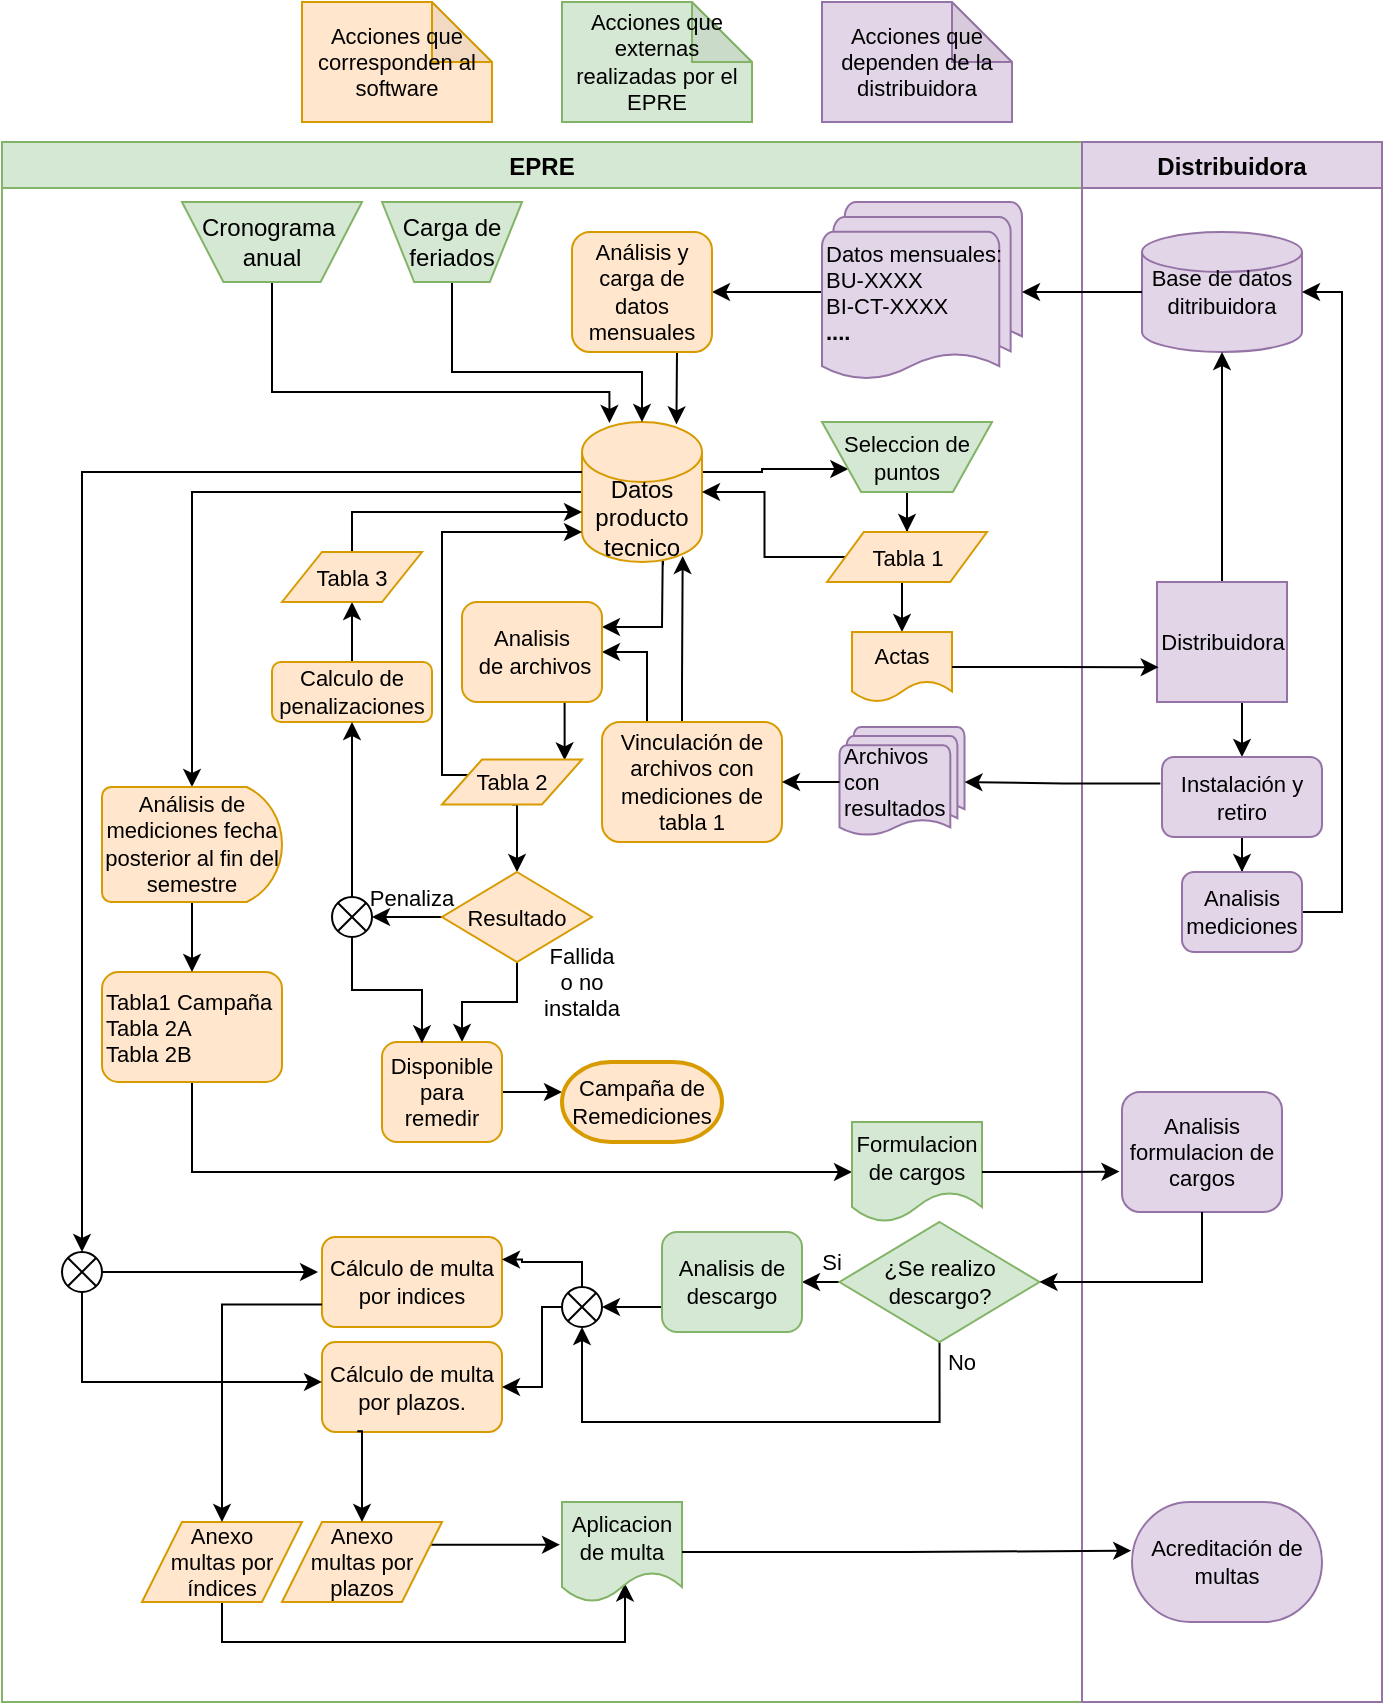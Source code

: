 <mxfile version="21.3.2" type="github">
  <diagram name="Page-1" id="c7488fd3-1785-93aa-aadb-54a6760d102a">
    <mxGraphModel dx="662" dy="1017" grid="1" gridSize="10" guides="1" tooltips="1" connect="1" arrows="1" fold="1" page="0" pageScale="1" pageWidth="1100" pageHeight="850" background="none" math="0" shadow="0">
      <root>
        <mxCell id="0" />
        <mxCell id="1" parent="0" />
        <mxCell id="L2EXArRi7UZKkC1PAatN-1" value="EPRE" style="swimlane;fillColor=#d5e8d4;strokeColor=#82b366;align=center;" parent="1" vertex="1">
          <mxGeometry x="140" y="-80" width="540" height="780" as="geometry" />
        </mxCell>
        <mxCell id="L2EXArRi7UZKkC1PAatN-21" style="edgeStyle=orthogonalEdgeStyle;rounded=0;orthogonalLoop=1;jettySize=auto;html=1;exitX=1;exitY=0;exitDx=0;exitDy=25;exitPerimeter=0;entryX=0;entryY=0.75;entryDx=0;entryDy=0;fontSize=11;" parent="L2EXArRi7UZKkC1PAatN-1" source="L2EXArRi7UZKkC1PAatN-3" target="L2EXArRi7UZKkC1PAatN-18" edge="1">
          <mxGeometry relative="1" as="geometry" />
        </mxCell>
        <mxCell id="L2EXArRi7UZKkC1PAatN-57" style="edgeStyle=orthogonalEdgeStyle;rounded=0;orthogonalLoop=1;jettySize=auto;html=1;exitX=0.675;exitY=1.024;exitDx=0;exitDy=0;exitPerimeter=0;entryX=1;entryY=0.25;entryDx=0;entryDy=0;fontSize=11;" parent="L2EXArRi7UZKkC1PAatN-1" source="L2EXArRi7UZKkC1PAatN-3" target="L2EXArRi7UZKkC1PAatN-42" edge="1">
          <mxGeometry relative="1" as="geometry">
            <Array as="points">
              <mxPoint x="331" y="195" />
              <mxPoint x="330" y="243" />
            </Array>
          </mxGeometry>
        </mxCell>
        <mxCell id="L2EXArRi7UZKkC1PAatN-79" style="edgeStyle=orthogonalEdgeStyle;rounded=0;orthogonalLoop=1;jettySize=auto;html=1;exitX=0;exitY=0.5;exitDx=0;exitDy=0;exitPerimeter=0;entryX=0.5;entryY=0;entryDx=0;entryDy=0;entryPerimeter=0;fontSize=11;" parent="L2EXArRi7UZKkC1PAatN-1" source="L2EXArRi7UZKkC1PAatN-3" target="L2EXArRi7UZKkC1PAatN-78" edge="1">
          <mxGeometry relative="1" as="geometry" />
        </mxCell>
        <mxCell id="L2EXArRi7UZKkC1PAatN-3" value="Datos producto tecnico" style="shape=cylinder3;whiteSpace=wrap;html=1;boundedLbl=1;backgroundOutline=1;size=15;fillColor=#ffe6cc;strokeColor=#d79b00;" parent="L2EXArRi7UZKkC1PAatN-1" vertex="1">
          <mxGeometry x="290" y="140" width="60" height="70" as="geometry" />
        </mxCell>
        <mxCell id="L2EXArRi7UZKkC1PAatN-17" style="edgeStyle=orthogonalEdgeStyle;rounded=0;orthogonalLoop=1;jettySize=auto;html=1;exitX=0.5;exitY=1;exitDx=0;exitDy=0;entryX=0.229;entryY=0.007;entryDx=0;entryDy=0;entryPerimeter=0;fontSize=11;" parent="L2EXArRi7UZKkC1PAatN-1" source="L2EXArRi7UZKkC1PAatN-5" target="L2EXArRi7UZKkC1PAatN-3" edge="1">
          <mxGeometry relative="1" as="geometry">
            <Array as="points">
              <mxPoint x="135" y="125" />
              <mxPoint x="304" y="125" />
            </Array>
          </mxGeometry>
        </mxCell>
        <mxCell id="L2EXArRi7UZKkC1PAatN-5" value="Cronograma&amp;nbsp;&lt;br&gt;anual" style="verticalLabelPosition=middle;verticalAlign=middle;html=1;shape=trapezoid;perimeter=trapezoidPerimeter;whiteSpace=wrap;size=0.23;arcSize=10;flipV=1;labelPosition=center;align=center;fillColor=#d5e8d4;strokeColor=#82b366;" parent="L2EXArRi7UZKkC1PAatN-1" vertex="1">
          <mxGeometry x="90" y="30" width="90" height="40" as="geometry" />
        </mxCell>
        <mxCell id="L2EXArRi7UZKkC1PAatN-15" style="edgeStyle=orthogonalEdgeStyle;rounded=0;orthogonalLoop=1;jettySize=auto;html=1;exitX=0.5;exitY=1;exitDx=0;exitDy=0;entryX=0.5;entryY=0;entryDx=0;entryDy=0;entryPerimeter=0;fontSize=11;" parent="L2EXArRi7UZKkC1PAatN-1" source="L2EXArRi7UZKkC1PAatN-6" target="L2EXArRi7UZKkC1PAatN-3" edge="1">
          <mxGeometry relative="1" as="geometry">
            <Array as="points">
              <mxPoint x="225" y="115" />
              <mxPoint x="320" y="115" />
            </Array>
          </mxGeometry>
        </mxCell>
        <mxCell id="L2EXArRi7UZKkC1PAatN-6" value="Carga de feriados" style="verticalLabelPosition=middle;verticalAlign=middle;html=1;shape=trapezoid;perimeter=trapezoidPerimeter;whiteSpace=wrap;size=0.23;arcSize=10;flipV=1;labelPosition=center;align=center;fillColor=#d5e8d4;strokeColor=#82b366;" parent="L2EXArRi7UZKkC1PAatN-1" vertex="1">
          <mxGeometry x="190" y="30" width="70" height="40" as="geometry" />
        </mxCell>
        <mxCell id="L2EXArRi7UZKkC1PAatN-13" style="edgeStyle=orthogonalEdgeStyle;rounded=0;orthogonalLoop=1;jettySize=auto;html=1;exitX=0;exitY=0.5;exitDx=0;exitDy=0;exitPerimeter=0;fontSize=11;" parent="L2EXArRi7UZKkC1PAatN-1" source="L2EXArRi7UZKkC1PAatN-11" target="L2EXArRi7UZKkC1PAatN-12" edge="1">
          <mxGeometry relative="1" as="geometry" />
        </mxCell>
        <mxCell id="L2EXArRi7UZKkC1PAatN-11" value="&lt;div style=&quot;font-size: 12px;&quot;&gt;&lt;span style=&quot;font-size: 11px; background-color: initial;&quot;&gt;Datos mensuales:&lt;/span&gt;&lt;/div&gt;&lt;font style=&quot;&quot;&gt;&lt;div&gt;&lt;span style=&quot;background-color: initial;&quot;&gt;BU-XXXX&lt;/span&gt;&lt;/div&gt;&lt;div&gt;&lt;span style=&quot;background-color: initial;&quot;&gt;BI-CT-XXXX&lt;/span&gt;&lt;/div&gt;&lt;div&gt;&lt;span style=&quot;background-color: initial;&quot;&gt;&lt;b&gt;....&lt;/b&gt;&lt;/span&gt;&lt;/div&gt;&lt;/font&gt;" style="strokeWidth=1;html=1;shape=mxgraph.flowchart.multi-document;whiteSpace=wrap;fontSize=11;align=left;fillColor=#e1d5e7;strokeColor=#9673a6;" parent="L2EXArRi7UZKkC1PAatN-1" vertex="1">
          <mxGeometry x="410" y="30" width="100" height="90" as="geometry" />
        </mxCell>
        <mxCell id="L2EXArRi7UZKkC1PAatN-14" style="edgeStyle=orthogonalEdgeStyle;rounded=0;orthogonalLoop=1;jettySize=auto;html=1;fontSize=11;exitX=0.75;exitY=1;exitDx=0;exitDy=0;entryX=0.787;entryY=0.017;entryDx=0;entryDy=0;entryPerimeter=0;" parent="L2EXArRi7UZKkC1PAatN-1" source="L2EXArRi7UZKkC1PAatN-12" target="L2EXArRi7UZKkC1PAatN-3" edge="1">
          <mxGeometry relative="1" as="geometry" />
        </mxCell>
        <mxCell id="L2EXArRi7UZKkC1PAatN-12" value="Análisis y carga de datos mensuales" style="rounded=1;whiteSpace=wrap;html=1;fontSize=11;fillColor=#ffe6cc;strokeColor=#d79b00;" parent="L2EXArRi7UZKkC1PAatN-1" vertex="1">
          <mxGeometry x="285" y="45" width="70" height="60" as="geometry" />
        </mxCell>
        <mxCell id="L2EXArRi7UZKkC1PAatN-24" style="edgeStyle=orthogonalEdgeStyle;rounded=0;orthogonalLoop=1;jettySize=auto;html=1;exitX=0.5;exitY=1;exitDx=0;exitDy=0;fontSize=11;" parent="L2EXArRi7UZKkC1PAatN-1" source="L2EXArRi7UZKkC1PAatN-18" target="L2EXArRi7UZKkC1PAatN-23" edge="1">
          <mxGeometry relative="1" as="geometry" />
        </mxCell>
        <mxCell id="L2EXArRi7UZKkC1PAatN-18" value="Seleccion de puntos" style="verticalLabelPosition=middle;verticalAlign=middle;html=1;shape=trapezoid;perimeter=trapezoidPerimeter;whiteSpace=wrap;size=0.23;arcSize=10;flipV=1;labelPosition=center;align=center;fontSize=11;fillColor=#d5e8d4;strokeColor=#82b366;" parent="L2EXArRi7UZKkC1PAatN-1" vertex="1">
          <mxGeometry x="410" y="140" width="85" height="35" as="geometry" />
        </mxCell>
        <mxCell id="L2EXArRi7UZKkC1PAatN-25" style="edgeStyle=orthogonalEdgeStyle;rounded=0;orthogonalLoop=1;jettySize=auto;html=1;exitX=0;exitY=0.5;exitDx=0;exitDy=0;entryX=1;entryY=0.5;entryDx=0;entryDy=0;entryPerimeter=0;fontSize=11;" parent="L2EXArRi7UZKkC1PAatN-1" source="L2EXArRi7UZKkC1PAatN-23" target="L2EXArRi7UZKkC1PAatN-3" edge="1">
          <mxGeometry relative="1" as="geometry" />
        </mxCell>
        <mxCell id="L2EXArRi7UZKkC1PAatN-30" style="edgeStyle=orthogonalEdgeStyle;rounded=0;orthogonalLoop=1;jettySize=auto;html=1;exitX=0.5;exitY=1;exitDx=0;exitDy=0;entryX=0.5;entryY=0;entryDx=0;entryDy=0;fontSize=11;" parent="L2EXArRi7UZKkC1PAatN-1" source="L2EXArRi7UZKkC1PAatN-23" target="L2EXArRi7UZKkC1PAatN-26" edge="1">
          <mxGeometry relative="1" as="geometry" />
        </mxCell>
        <mxCell id="L2EXArRi7UZKkC1PAatN-23" value="Tabla 1" style="shape=parallelogram;html=1;strokeWidth=1;perimeter=parallelogramPerimeter;whiteSpace=wrap;rounded=0;arcSize=12;size=0.23;fontSize=11;fillColor=#ffe6cc;strokeColor=#d79b00;" parent="L2EXArRi7UZKkC1PAatN-1" vertex="1">
          <mxGeometry x="412.5" y="195" width="80" height="25" as="geometry" />
        </mxCell>
        <mxCell id="L2EXArRi7UZKkC1PAatN-26" value="Actas" style="shape=document;whiteSpace=wrap;html=1;boundedLbl=1;rounded=0;fontSize=11;strokeWidth=1;fillColor=#ffe6cc;strokeColor=#d79b00;" parent="L2EXArRi7UZKkC1PAatN-1" vertex="1">
          <mxGeometry x="425" y="245" width="50" height="35" as="geometry" />
        </mxCell>
        <mxCell id="L2EXArRi7UZKkC1PAatN-33" value="Archivos con resultados" style="strokeWidth=1;html=1;shape=mxgraph.flowchart.multi-document;whiteSpace=wrap;rounded=0;fontSize=11;fillColor=#e1d5e7;strokeColor=#9673a6;align=left;" parent="L2EXArRi7UZKkC1PAatN-1" vertex="1">
          <mxGeometry x="418.75" y="292.5" width="62.5" height="55" as="geometry" />
        </mxCell>
        <mxCell id="L2EXArRi7UZKkC1PAatN-37" style="edgeStyle=orthogonalEdgeStyle;rounded=0;orthogonalLoop=1;jettySize=auto;html=1;fontSize=11;entryX=0.839;entryY=0.957;entryDx=0;entryDy=0;entryPerimeter=0;" parent="L2EXArRi7UZKkC1PAatN-1" source="L2EXArRi7UZKkC1PAatN-35" target="L2EXArRi7UZKkC1PAatN-3" edge="1">
          <mxGeometry relative="1" as="geometry">
            <Array as="points">
              <mxPoint x="340" y="270" />
              <mxPoint x="340" y="270" />
            </Array>
          </mxGeometry>
        </mxCell>
        <mxCell id="L2EXArRi7UZKkC1PAatN-44" style="edgeStyle=orthogonalEdgeStyle;rounded=0;orthogonalLoop=1;jettySize=auto;html=1;exitX=0.25;exitY=0;exitDx=0;exitDy=0;entryX=1;entryY=0.5;entryDx=0;entryDy=0;fontSize=11;" parent="L2EXArRi7UZKkC1PAatN-1" source="L2EXArRi7UZKkC1PAatN-35" target="L2EXArRi7UZKkC1PAatN-42" edge="1">
          <mxGeometry relative="1" as="geometry" />
        </mxCell>
        <mxCell id="L2EXArRi7UZKkC1PAatN-35" value="Vinculación de archivos con mediciones de tabla 1" style="rounded=1;whiteSpace=wrap;html=1;fontSize=11;strokeWidth=1;fillColor=#ffe6cc;strokeColor=#d79b00;" parent="L2EXArRi7UZKkC1PAatN-1" vertex="1">
          <mxGeometry x="300" y="290" width="90" height="60" as="geometry" />
        </mxCell>
        <mxCell id="L2EXArRi7UZKkC1PAatN-41" style="edgeStyle=orthogonalEdgeStyle;rounded=0;orthogonalLoop=1;jettySize=auto;html=1;exitX=0;exitY=0.5;exitDx=0;exitDy=0;exitPerimeter=0;fontSize=11;entryX=1;entryY=0.5;entryDx=0;entryDy=0;" parent="L2EXArRi7UZKkC1PAatN-1" source="L2EXArRi7UZKkC1PAatN-33" target="L2EXArRi7UZKkC1PAatN-35" edge="1">
          <mxGeometry relative="1" as="geometry">
            <mxPoint x="390" y="320" as="targetPoint" />
          </mxGeometry>
        </mxCell>
        <mxCell id="L2EXArRi7UZKkC1PAatN-46" style="edgeStyle=orthogonalEdgeStyle;rounded=0;orthogonalLoop=1;jettySize=auto;html=1;exitX=0.75;exitY=1;exitDx=0;exitDy=0;entryX=0.876;entryY=0.019;entryDx=0;entryDy=0;entryPerimeter=0;fontSize=11;" parent="L2EXArRi7UZKkC1PAatN-1" source="L2EXArRi7UZKkC1PAatN-42" target="L2EXArRi7UZKkC1PAatN-45" edge="1">
          <mxGeometry relative="1" as="geometry" />
        </mxCell>
        <mxCell id="L2EXArRi7UZKkC1PAatN-42" value="Analisis&lt;br&gt;&amp;nbsp;de archivos" style="rounded=1;whiteSpace=wrap;html=1;fontSize=11;strokeWidth=1;fillColor=#ffe6cc;strokeColor=#d79b00;" parent="L2EXArRi7UZKkC1PAatN-1" vertex="1">
          <mxGeometry x="230" y="230" width="70" height="50" as="geometry" />
        </mxCell>
        <mxCell id="L2EXArRi7UZKkC1PAatN-47" style="edgeStyle=orthogonalEdgeStyle;rounded=0;orthogonalLoop=1;jettySize=auto;html=1;exitX=0;exitY=0.25;exitDx=0;exitDy=0;fontSize=11;entryX=0;entryY=1;entryDx=0;entryDy=-15;entryPerimeter=0;" parent="L2EXArRi7UZKkC1PAatN-1" source="L2EXArRi7UZKkC1PAatN-45" target="L2EXArRi7UZKkC1PAatN-3" edge="1">
          <mxGeometry relative="1" as="geometry">
            <mxPoint x="290" y="185" as="targetPoint" />
            <Array as="points">
              <mxPoint x="220" y="317" />
              <mxPoint x="220" y="195" />
            </Array>
          </mxGeometry>
        </mxCell>
        <mxCell id="L2EXArRi7UZKkC1PAatN-50" style="edgeStyle=orthogonalEdgeStyle;rounded=0;orthogonalLoop=1;jettySize=auto;html=1;exitX=0.5;exitY=1;exitDx=0;exitDy=0;entryX=0.5;entryY=0;entryDx=0;entryDy=0;entryPerimeter=0;fontSize=11;" parent="L2EXArRi7UZKkC1PAatN-1" source="L2EXArRi7UZKkC1PAatN-45" target="L2EXArRi7UZKkC1PAatN-49" edge="1">
          <mxGeometry relative="1" as="geometry" />
        </mxCell>
        <mxCell id="L2EXArRi7UZKkC1PAatN-45" value="Tabla 2" style="shape=parallelogram;perimeter=parallelogramPerimeter;whiteSpace=wrap;html=1;fixedSize=1;rounded=0;fontSize=11;strokeWidth=1;fillColor=#ffe6cc;strokeColor=#d79b00;" parent="L2EXArRi7UZKkC1PAatN-1" vertex="1">
          <mxGeometry x="220" y="308.75" width="70" height="22.5" as="geometry" />
        </mxCell>
        <mxCell id="L2EXArRi7UZKkC1PAatN-53" style="edgeStyle=orthogonalEdgeStyle;rounded=0;orthogonalLoop=1;jettySize=auto;html=1;exitX=0.5;exitY=0;exitDx=0;exitDy=0;entryX=0.5;entryY=1;entryDx=0;entryDy=0;fontSize=11;" parent="L2EXArRi7UZKkC1PAatN-1" source="L2EXArRi7UZKkC1PAatN-48" target="L2EXArRi7UZKkC1PAatN-52" edge="1">
          <mxGeometry relative="1" as="geometry" />
        </mxCell>
        <mxCell id="L2EXArRi7UZKkC1PAatN-48" value="Calculo de penalizaciones" style="rounded=1;whiteSpace=wrap;html=1;fontSize=11;strokeWidth=1;fillColor=#ffe6cc;strokeColor=#d79b00;" parent="L2EXArRi7UZKkC1PAatN-1" vertex="1">
          <mxGeometry x="135" y="260" width="80" height="30" as="geometry" />
        </mxCell>
        <mxCell id="L2EXArRi7UZKkC1PAatN-65" style="edgeStyle=orthogonalEdgeStyle;rounded=0;orthogonalLoop=1;jettySize=auto;html=1;exitX=0.5;exitY=1;exitDx=0;exitDy=0;exitPerimeter=0;entryX=0.667;entryY=0;entryDx=0;entryDy=0;fontSize=11;entryPerimeter=0;" parent="L2EXArRi7UZKkC1PAatN-1" source="L2EXArRi7UZKkC1PAatN-49" target="L2EXArRi7UZKkC1PAatN-62" edge="1">
          <mxGeometry relative="1" as="geometry" />
        </mxCell>
        <mxCell id="L2EXArRi7UZKkC1PAatN-110" style="edgeStyle=orthogonalEdgeStyle;rounded=0;orthogonalLoop=1;jettySize=auto;html=1;exitX=0;exitY=0.5;exitDx=0;exitDy=0;exitPerimeter=0;entryX=1;entryY=0.5;entryDx=0;entryDy=0;entryPerimeter=0;fontSize=11;" parent="L2EXArRi7UZKkC1PAatN-1" source="L2EXArRi7UZKkC1PAatN-49" target="L2EXArRi7UZKkC1PAatN-108" edge="1">
          <mxGeometry relative="1" as="geometry" />
        </mxCell>
        <mxCell id="L2EXArRi7UZKkC1PAatN-49" value="Resultado" style="strokeWidth=1;html=1;shape=mxgraph.flowchart.decision;whiteSpace=wrap;rounded=0;fontSize=11;fillColor=#ffe6cc;strokeColor=#d79b00;" parent="L2EXArRi7UZKkC1PAatN-1" vertex="1">
          <mxGeometry x="220" y="365" width="75" height="45" as="geometry" />
        </mxCell>
        <mxCell id="L2EXArRi7UZKkC1PAatN-54" style="edgeStyle=orthogonalEdgeStyle;rounded=0;orthogonalLoop=1;jettySize=auto;html=1;exitX=0.5;exitY=0;exitDx=0;exitDy=0;entryX=0;entryY=0;entryDx=0;entryDy=45;entryPerimeter=0;fontSize=11;" parent="L2EXArRi7UZKkC1PAatN-1" source="L2EXArRi7UZKkC1PAatN-52" target="L2EXArRi7UZKkC1PAatN-3" edge="1">
          <mxGeometry relative="1" as="geometry">
            <Array as="points">
              <mxPoint x="175" y="185" />
            </Array>
          </mxGeometry>
        </mxCell>
        <mxCell id="L2EXArRi7UZKkC1PAatN-52" value="Tabla 3" style="shape=parallelogram;perimeter=parallelogramPerimeter;whiteSpace=wrap;html=1;fixedSize=1;rounded=0;fontSize=11;strokeWidth=1;fillColor=#ffe6cc;strokeColor=#d79b00;" parent="L2EXArRi7UZKkC1PAatN-1" vertex="1">
          <mxGeometry x="140" y="205" width="70" height="25" as="geometry" />
        </mxCell>
        <mxCell id="L2EXArRi7UZKkC1PAatN-55" value="Penaliza&lt;br&gt;" style="text;html=1;strokeColor=none;fillColor=none;align=center;verticalAlign=middle;whiteSpace=wrap;rounded=0;fontSize=11;" parent="L2EXArRi7UZKkC1PAatN-1" vertex="1">
          <mxGeometry x="190" y="372.5" width="30" height="10" as="geometry" />
        </mxCell>
        <mxCell id="L2EXArRi7UZKkC1PAatN-70" style="edgeStyle=orthogonalEdgeStyle;rounded=0;orthogonalLoop=1;jettySize=auto;html=1;exitX=1;exitY=0.5;exitDx=0;exitDy=0;entryX=0;entryY=0.375;entryDx=0;entryDy=0;entryPerimeter=0;fontSize=11;" parent="L2EXArRi7UZKkC1PAatN-1" source="L2EXArRi7UZKkC1PAatN-62" target="L2EXArRi7UZKkC1PAatN-67" edge="1">
          <mxGeometry relative="1" as="geometry" />
        </mxCell>
        <mxCell id="L2EXArRi7UZKkC1PAatN-62" value="Disponible para remedir" style="rounded=1;whiteSpace=wrap;html=1;fontSize=11;strokeWidth=1;fillColor=#ffe6cc;strokeColor=#d79b00;" parent="L2EXArRi7UZKkC1PAatN-1" vertex="1">
          <mxGeometry x="190" y="450" width="60" height="50" as="geometry" />
        </mxCell>
        <mxCell id="L2EXArRi7UZKkC1PAatN-66" value="Fallida o no instalda" style="text;html=1;strokeColor=none;fillColor=none;align=center;verticalAlign=middle;whiteSpace=wrap;rounded=0;fontSize=11;" parent="L2EXArRi7UZKkC1PAatN-1" vertex="1">
          <mxGeometry x="270" y="415" width="40" height="10" as="geometry" />
        </mxCell>
        <mxCell id="L2EXArRi7UZKkC1PAatN-67" value="Campaña de Remediciones" style="strokeWidth=2;html=1;shape=mxgraph.flowchart.terminator;whiteSpace=wrap;rounded=0;fontSize=11;fillColor=#ffe6cc;strokeColor=#d79b00;" parent="L2EXArRi7UZKkC1PAatN-1" vertex="1">
          <mxGeometry x="280" y="460" width="80" height="40" as="geometry" />
        </mxCell>
        <mxCell id="L2EXArRi7UZKkC1PAatN-82" style="edgeStyle=orthogonalEdgeStyle;rounded=0;orthogonalLoop=1;jettySize=auto;html=1;exitX=0.5;exitY=1;exitDx=0;exitDy=0;entryX=0;entryY=0.5;entryDx=0;entryDy=0;fontSize=11;" parent="L2EXArRi7UZKkC1PAatN-1" source="L2EXArRi7UZKkC1PAatN-73" target="L2EXArRi7UZKkC1PAatN-81" edge="1">
          <mxGeometry relative="1" as="geometry" />
        </mxCell>
        <mxCell id="L2EXArRi7UZKkC1PAatN-73" value="Tabla1 Campaña&lt;br&gt;Tabla 2A&lt;br&gt;Tabla 2B" style="rounded=1;whiteSpace=wrap;html=1;fontSize=11;strokeWidth=1;align=left;fillColor=#ffe6cc;strokeColor=#d79b00;" parent="L2EXArRi7UZKkC1PAatN-1" vertex="1">
          <mxGeometry x="50" y="415" width="90" height="55" as="geometry" />
        </mxCell>
        <mxCell id="L2EXArRi7UZKkC1PAatN-80" style="edgeStyle=orthogonalEdgeStyle;rounded=0;orthogonalLoop=1;jettySize=auto;html=1;exitX=0.5;exitY=1;exitDx=0;exitDy=0;exitPerimeter=0;entryX=0.5;entryY=0;entryDx=0;entryDy=0;fontSize=11;" parent="L2EXArRi7UZKkC1PAatN-1" source="L2EXArRi7UZKkC1PAatN-78" target="L2EXArRi7UZKkC1PAatN-73" edge="1">
          <mxGeometry relative="1" as="geometry" />
        </mxCell>
        <mxCell id="L2EXArRi7UZKkC1PAatN-78" value="Análisis de mediciones fecha posterior al fin del semestre" style="strokeWidth=1;html=1;shape=mxgraph.flowchart.delay;whiteSpace=wrap;rounded=0;fontSize=11;fillColor=#ffe6cc;strokeColor=#d79b00;" parent="L2EXArRi7UZKkC1PAatN-1" vertex="1">
          <mxGeometry x="50" y="322.5" width="90" height="57.5" as="geometry" />
        </mxCell>
        <mxCell id="L2EXArRi7UZKkC1PAatN-81" value="Formulacion de cargos" style="shape=document;whiteSpace=wrap;html=1;boundedLbl=1;rounded=0;fontSize=11;strokeWidth=1;fillColor=#d5e8d4;strokeColor=#82b366;" parent="L2EXArRi7UZKkC1PAatN-1" vertex="1">
          <mxGeometry x="425" y="490" width="65" height="50" as="geometry" />
        </mxCell>
        <mxCell id="L2EXArRi7UZKkC1PAatN-89" style="edgeStyle=orthogonalEdgeStyle;rounded=0;orthogonalLoop=1;jettySize=auto;html=1;exitX=0;exitY=0.5;exitDx=0;exitDy=0;exitPerimeter=0;entryX=1;entryY=0.5;entryDx=0;entryDy=0;fontSize=11;" parent="L2EXArRi7UZKkC1PAatN-1" source="L2EXArRi7UZKkC1PAatN-85" target="L2EXArRi7UZKkC1PAatN-87" edge="1">
          <mxGeometry relative="1" as="geometry" />
        </mxCell>
        <mxCell id="L2EXArRi7UZKkC1PAatN-123" style="edgeStyle=orthogonalEdgeStyle;rounded=0;orthogonalLoop=1;jettySize=auto;html=1;exitX=0.5;exitY=1;exitDx=0;exitDy=0;exitPerimeter=0;entryX=0.5;entryY=1;entryDx=0;entryDy=0;entryPerimeter=0;fontSize=11;" parent="L2EXArRi7UZKkC1PAatN-1" source="L2EXArRi7UZKkC1PAatN-85" target="L2EXArRi7UZKkC1PAatN-121" edge="1">
          <mxGeometry relative="1" as="geometry">
            <Array as="points">
              <mxPoint x="469" y="640" />
              <mxPoint x="290" y="640" />
            </Array>
          </mxGeometry>
        </mxCell>
        <mxCell id="L2EXArRi7UZKkC1PAatN-85" value="¿Se realizo descargo?" style="strokeWidth=1;html=1;shape=mxgraph.flowchart.decision;whiteSpace=wrap;rounded=0;fontSize=11;fillColor=#d5e8d4;strokeColor=#82b366;" parent="L2EXArRi7UZKkC1PAatN-1" vertex="1">
          <mxGeometry x="418.75" y="540" width="100" height="60" as="geometry" />
        </mxCell>
        <mxCell id="L2EXArRi7UZKkC1PAatN-128" style="edgeStyle=orthogonalEdgeStyle;rounded=0;orthogonalLoop=1;jettySize=auto;html=1;exitX=0;exitY=0.75;exitDx=0;exitDy=0;entryX=1;entryY=0.5;entryDx=0;entryDy=0;entryPerimeter=0;fontSize=11;" parent="L2EXArRi7UZKkC1PAatN-1" source="L2EXArRi7UZKkC1PAatN-87" target="L2EXArRi7UZKkC1PAatN-121" edge="1">
          <mxGeometry relative="1" as="geometry" />
        </mxCell>
        <mxCell id="L2EXArRi7UZKkC1PAatN-87" value="Analisis de descargo" style="rounded=1;whiteSpace=wrap;html=1;fontSize=11;strokeWidth=1;fillColor=#d5e8d4;strokeColor=#82b366;" parent="L2EXArRi7UZKkC1PAatN-1" vertex="1">
          <mxGeometry x="330" y="545" width="70" height="50" as="geometry" />
        </mxCell>
        <mxCell id="L2EXArRi7UZKkC1PAatN-88" value="Si" style="text;html=1;strokeColor=none;fillColor=none;align=center;verticalAlign=middle;whiteSpace=wrap;rounded=0;fontSize=11;" parent="L2EXArRi7UZKkC1PAatN-1" vertex="1">
          <mxGeometry x="400" y="555" width="30" height="10" as="geometry" />
        </mxCell>
        <mxCell id="L2EXArRi7UZKkC1PAatN-92" value="No" style="text;html=1;strokeColor=none;fillColor=none;align=center;verticalAlign=middle;whiteSpace=wrap;rounded=0;fontSize=11;" parent="L2EXArRi7UZKkC1PAatN-1" vertex="1">
          <mxGeometry x="465" y="600" width="30" height="20" as="geometry" />
        </mxCell>
        <mxCell id="L2EXArRi7UZKkC1PAatN-93" value="Cálculo&amp;nbsp;de multa por indices" style="rounded=1;whiteSpace=wrap;html=1;fontSize=11;strokeWidth=1;fillColor=#ffe6cc;strokeColor=#d79b00;" parent="L2EXArRi7UZKkC1PAatN-1" vertex="1">
          <mxGeometry x="160" y="547.5" width="90" height="45" as="geometry" />
        </mxCell>
        <mxCell id="L2EXArRi7UZKkC1PAatN-97" value="Cálculo de multa por plazos." style="rounded=1;whiteSpace=wrap;html=1;fontSize=11;strokeWidth=1;fillColor=#ffe6cc;strokeColor=#d79b00;" parent="L2EXArRi7UZKkC1PAatN-1" vertex="1">
          <mxGeometry x="160" y="600" width="90" height="45" as="geometry" />
        </mxCell>
        <mxCell id="L2EXArRi7UZKkC1PAatN-107" style="edgeStyle=orthogonalEdgeStyle;rounded=0;orthogonalLoop=1;jettySize=auto;html=1;exitX=0.5;exitY=1;exitDx=0;exitDy=0;exitPerimeter=0;entryX=0;entryY=0.444;entryDx=0;entryDy=0;entryPerimeter=0;fontSize=11;" parent="L2EXArRi7UZKkC1PAatN-1" source="L2EXArRi7UZKkC1PAatN-100" target="L2EXArRi7UZKkC1PAatN-97" edge="1">
          <mxGeometry relative="1" as="geometry" />
        </mxCell>
        <mxCell id="L2EXArRi7UZKkC1PAatN-100" value="" style="verticalLabelPosition=bottom;verticalAlign=top;html=1;shape=mxgraph.flowchart.or;rounded=0;fontSize=11;strokeWidth=1;" parent="L2EXArRi7UZKkC1PAatN-1" vertex="1">
          <mxGeometry x="30" y="555" width="20" height="20" as="geometry" />
        </mxCell>
        <mxCell id="L2EXArRi7UZKkC1PAatN-104" style="edgeStyle=orthogonalEdgeStyle;rounded=0;orthogonalLoop=1;jettySize=auto;html=1;exitX=1;exitY=0.5;exitDx=0;exitDy=0;exitPerimeter=0;fontSize=11;entryX=-0.022;entryY=0.389;entryDx=0;entryDy=0;entryPerimeter=0;" parent="L2EXArRi7UZKkC1PAatN-1" source="L2EXArRi7UZKkC1PAatN-100" target="L2EXArRi7UZKkC1PAatN-93" edge="1">
          <mxGeometry relative="1" as="geometry">
            <mxPoint x="140.0" y="550" as="targetPoint" />
          </mxGeometry>
        </mxCell>
        <mxCell id="L2EXArRi7UZKkC1PAatN-101" style="edgeStyle=orthogonalEdgeStyle;rounded=0;orthogonalLoop=1;jettySize=auto;html=1;exitX=0;exitY=0;exitDx=0;exitDy=25;exitPerimeter=0;fontSize=11;entryX=0.5;entryY=0;entryDx=0;entryDy=0;entryPerimeter=0;" parent="L2EXArRi7UZKkC1PAatN-1" source="L2EXArRi7UZKkC1PAatN-3" target="L2EXArRi7UZKkC1PAatN-100" edge="1">
          <mxGeometry relative="1" as="geometry">
            <mxPoint x="40" y="550" as="targetPoint" />
          </mxGeometry>
        </mxCell>
        <mxCell id="L2EXArRi7UZKkC1PAatN-111" style="edgeStyle=orthogonalEdgeStyle;rounded=0;orthogonalLoop=1;jettySize=auto;html=1;exitX=0.5;exitY=0;exitDx=0;exitDy=0;exitPerimeter=0;entryX=0.5;entryY=1;entryDx=0;entryDy=0;fontSize=11;" parent="L2EXArRi7UZKkC1PAatN-1" source="L2EXArRi7UZKkC1PAatN-108" target="L2EXArRi7UZKkC1PAatN-48" edge="1">
          <mxGeometry relative="1" as="geometry" />
        </mxCell>
        <mxCell id="L2EXArRi7UZKkC1PAatN-112" style="edgeStyle=orthogonalEdgeStyle;rounded=0;orthogonalLoop=1;jettySize=auto;html=1;exitX=0.5;exitY=1;exitDx=0;exitDy=0;exitPerimeter=0;entryX=0.333;entryY=0.013;entryDx=0;entryDy=0;fontSize=11;entryPerimeter=0;" parent="L2EXArRi7UZKkC1PAatN-1" source="L2EXArRi7UZKkC1PAatN-108" target="L2EXArRi7UZKkC1PAatN-62" edge="1">
          <mxGeometry relative="1" as="geometry">
            <Array as="points">
              <mxPoint x="175" y="424" />
              <mxPoint x="210" y="424" />
            </Array>
          </mxGeometry>
        </mxCell>
        <mxCell id="L2EXArRi7UZKkC1PAatN-108" value="" style="verticalLabelPosition=bottom;verticalAlign=top;html=1;shape=mxgraph.flowchart.or;rounded=0;fontSize=11;strokeWidth=1;" parent="L2EXArRi7UZKkC1PAatN-1" vertex="1">
          <mxGeometry x="165" y="377.5" width="20" height="20" as="geometry" />
        </mxCell>
        <mxCell id="L2EXArRi7UZKkC1PAatN-119" style="edgeStyle=orthogonalEdgeStyle;rounded=0;orthogonalLoop=1;jettySize=auto;html=1;exitX=0.5;exitY=1;exitDx=0;exitDy=0;entryX=0.525;entryY=0.814;entryDx=0;entryDy=0;entryPerimeter=0;fontSize=11;" parent="L2EXArRi7UZKkC1PAatN-1" source="L2EXArRi7UZKkC1PAatN-115" target="L2EXArRi7UZKkC1PAatN-117" edge="1">
          <mxGeometry relative="1" as="geometry">
            <Array as="points">
              <mxPoint x="110" y="750" />
              <mxPoint x="312" y="750" />
            </Array>
          </mxGeometry>
        </mxCell>
        <mxCell id="L2EXArRi7UZKkC1PAatN-115" value="Anexo &lt;br&gt;multas por índices" style="shape=parallelogram;perimeter=parallelogramPerimeter;whiteSpace=wrap;html=1;fixedSize=1;rounded=0;fontSize=11;strokeWidth=1;fillColor=#ffe6cc;strokeColor=#d79b00;" parent="L2EXArRi7UZKkC1PAatN-1" vertex="1">
          <mxGeometry x="70" y="690" width="80" height="40" as="geometry" />
        </mxCell>
        <mxCell id="L2EXArRi7UZKkC1PAatN-118" style="edgeStyle=orthogonalEdgeStyle;rounded=0;orthogonalLoop=1;jettySize=auto;html=1;exitX=1;exitY=0.25;exitDx=0;exitDy=0;entryX=-0.017;entryY=0.427;entryDx=0;entryDy=0;fontSize=11;entryPerimeter=0;" parent="L2EXArRi7UZKkC1PAatN-1" source="L2EXArRi7UZKkC1PAatN-116" target="L2EXArRi7UZKkC1PAatN-117" edge="1">
          <mxGeometry relative="1" as="geometry" />
        </mxCell>
        <mxCell id="L2EXArRi7UZKkC1PAatN-116" value="Anexo &lt;br&gt;multas por plazos" style="shape=parallelogram;perimeter=parallelogramPerimeter;whiteSpace=wrap;html=1;fixedSize=1;rounded=0;fontSize=11;strokeWidth=1;fillColor=#ffe6cc;strokeColor=#d79b00;" parent="L2EXArRi7UZKkC1PAatN-1" vertex="1">
          <mxGeometry x="140" y="690" width="80" height="40" as="geometry" />
        </mxCell>
        <mxCell id="L2EXArRi7UZKkC1PAatN-117" value="Aplicacion de multa" style="shape=document;whiteSpace=wrap;html=1;boundedLbl=1;rounded=0;fontSize=11;strokeWidth=1;fillColor=#d5e8d4;strokeColor=#82b366;" parent="L2EXArRi7UZKkC1PAatN-1" vertex="1">
          <mxGeometry x="280" y="680" width="60" height="50" as="geometry" />
        </mxCell>
        <mxCell id="L2EXArRi7UZKkC1PAatN-126" style="edgeStyle=orthogonalEdgeStyle;rounded=0;orthogonalLoop=1;jettySize=auto;html=1;exitX=0.5;exitY=0;exitDx=0;exitDy=0;exitPerimeter=0;entryX=1;entryY=0.25;entryDx=0;entryDy=0;fontSize=11;" parent="L2EXArRi7UZKkC1PAatN-1" source="L2EXArRi7UZKkC1PAatN-121" target="L2EXArRi7UZKkC1PAatN-93" edge="1">
          <mxGeometry relative="1" as="geometry">
            <Array as="points">
              <mxPoint x="290" y="560" />
              <mxPoint x="260" y="560" />
              <mxPoint x="260" y="559" />
            </Array>
          </mxGeometry>
        </mxCell>
        <mxCell id="L2EXArRi7UZKkC1PAatN-130" style="edgeStyle=orthogonalEdgeStyle;rounded=0;orthogonalLoop=1;jettySize=auto;html=1;exitX=0;exitY=0.5;exitDx=0;exitDy=0;exitPerimeter=0;entryX=1;entryY=0.5;entryDx=0;entryDy=0;fontSize=11;" parent="L2EXArRi7UZKkC1PAatN-1" source="L2EXArRi7UZKkC1PAatN-121" target="L2EXArRi7UZKkC1PAatN-97" edge="1">
          <mxGeometry relative="1" as="geometry">
            <Array as="points">
              <mxPoint x="270" y="583" />
              <mxPoint x="270" y="623" />
            </Array>
          </mxGeometry>
        </mxCell>
        <mxCell id="L2EXArRi7UZKkC1PAatN-121" value="" style="verticalLabelPosition=bottom;verticalAlign=top;html=1;shape=mxgraph.flowchart.or;rounded=0;fontSize=11;strokeWidth=1;" parent="L2EXArRi7UZKkC1PAatN-1" vertex="1">
          <mxGeometry x="280" y="572.5" width="20" height="20" as="geometry" />
        </mxCell>
        <mxCell id="L2EXArRi7UZKkC1PAatN-114" style="edgeStyle=orthogonalEdgeStyle;rounded=0;orthogonalLoop=1;jettySize=auto;html=1;exitX=0;exitY=0.75;exitDx=0;exitDy=0;fontSize=11;entryX=0.5;entryY=0;entryDx=0;entryDy=0;" parent="L2EXArRi7UZKkC1PAatN-1" source="L2EXArRi7UZKkC1PAatN-93" target="L2EXArRi7UZKkC1PAatN-115" edge="1">
          <mxGeometry relative="1" as="geometry">
            <mxPoint x="80.0" y="690" as="targetPoint" />
          </mxGeometry>
        </mxCell>
        <mxCell id="L2EXArRi7UZKkC1PAatN-113" style="edgeStyle=orthogonalEdgeStyle;rounded=0;orthogonalLoop=1;jettySize=auto;html=1;exitX=0.196;exitY=0.992;exitDx=0;exitDy=0;fontSize=11;entryX=0.5;entryY=0;entryDx=0;entryDy=0;exitPerimeter=0;" parent="L2EXArRi7UZKkC1PAatN-1" source="L2EXArRi7UZKkC1PAatN-97" target="L2EXArRi7UZKkC1PAatN-116" edge="1">
          <mxGeometry relative="1" as="geometry">
            <mxPoint x="152.167" y="690" as="targetPoint" />
            <Array as="points">
              <mxPoint x="180" y="645" />
            </Array>
          </mxGeometry>
        </mxCell>
        <mxCell id="L2EXArRi7UZKkC1PAatN-2" value="Distribuidora" style="swimlane;fillColor=#e1d5e7;strokeColor=#9673a6;shadow=0;" parent="1" vertex="1">
          <mxGeometry x="680" y="-80" width="150" height="780" as="geometry" />
        </mxCell>
        <mxCell id="L2EXArRi7UZKkC1PAatN-8" value="Base de datos ditribuidora" style="strokeWidth=1;html=1;shape=mxgraph.flowchart.database;whiteSpace=wrap;fontSize=11;fillColor=#e1d5e7;strokeColor=#9673a6;" parent="L2EXArRi7UZKkC1PAatN-2" vertex="1">
          <mxGeometry x="30" y="45" width="80" height="60" as="geometry" />
        </mxCell>
        <mxCell id="L2EXArRi7UZKkC1PAatN-28" style="edgeStyle=orthogonalEdgeStyle;rounded=0;orthogonalLoop=1;jettySize=auto;html=1;entryX=0.5;entryY=1;entryDx=0;entryDy=0;entryPerimeter=0;fontSize=11;" parent="L2EXArRi7UZKkC1PAatN-2" source="L2EXArRi7UZKkC1PAatN-27" target="L2EXArRi7UZKkC1PAatN-8" edge="1">
          <mxGeometry relative="1" as="geometry" />
        </mxCell>
        <mxCell id="L2EXArRi7UZKkC1PAatN-32" style="edgeStyle=orthogonalEdgeStyle;rounded=0;orthogonalLoop=1;jettySize=auto;html=1;exitX=0.5;exitY=1;exitDx=0;exitDy=0;entryX=0.5;entryY=0;entryDx=0;entryDy=0;fontSize=11;" parent="L2EXArRi7UZKkC1PAatN-2" source="L2EXArRi7UZKkC1PAatN-27" target="L2EXArRi7UZKkC1PAatN-31" edge="1">
          <mxGeometry relative="1" as="geometry" />
        </mxCell>
        <mxCell id="L2EXArRi7UZKkC1PAatN-27" value="Distribuidora" style="rounded=0;whiteSpace=wrap;html=1;fontSize=11;strokeWidth=1;fillColor=#e1d5e7;strokeColor=#9673a6;" parent="L2EXArRi7UZKkC1PAatN-2" vertex="1">
          <mxGeometry x="37.5" y="220" width="65" height="60" as="geometry" />
        </mxCell>
        <mxCell id="L2EXArRi7UZKkC1PAatN-59" style="edgeStyle=orthogonalEdgeStyle;rounded=0;orthogonalLoop=1;jettySize=auto;html=1;exitX=0.5;exitY=1;exitDx=0;exitDy=0;fontSize=11;" parent="L2EXArRi7UZKkC1PAatN-2" source="L2EXArRi7UZKkC1PAatN-31" target="L2EXArRi7UZKkC1PAatN-58" edge="1">
          <mxGeometry relative="1" as="geometry" />
        </mxCell>
        <mxCell id="L2EXArRi7UZKkC1PAatN-31" value="Instalación y retiro" style="rounded=1;whiteSpace=wrap;html=1;fontSize=11;strokeWidth=1;fillColor=#e1d5e7;strokeColor=#9673a6;" parent="L2EXArRi7UZKkC1PAatN-2" vertex="1">
          <mxGeometry x="40" y="307.5" width="80" height="40" as="geometry" />
        </mxCell>
        <mxCell id="L2EXArRi7UZKkC1PAatN-135" style="edgeStyle=orthogonalEdgeStyle;rounded=0;orthogonalLoop=1;jettySize=auto;html=1;exitX=1;exitY=0.5;exitDx=0;exitDy=0;entryX=1;entryY=0.5;entryDx=0;entryDy=0;entryPerimeter=0;fontSize=11;" parent="L2EXArRi7UZKkC1PAatN-2" source="L2EXArRi7UZKkC1PAatN-58" target="L2EXArRi7UZKkC1PAatN-8" edge="1">
          <mxGeometry relative="1" as="geometry" />
        </mxCell>
        <mxCell id="L2EXArRi7UZKkC1PAatN-58" value="Analisis mediciones" style="rounded=1;whiteSpace=wrap;html=1;fontSize=11;strokeWidth=1;fillColor=#e1d5e7;strokeColor=#9673a6;" parent="L2EXArRi7UZKkC1PAatN-2" vertex="1">
          <mxGeometry x="50" y="365" width="60" height="40" as="geometry" />
        </mxCell>
        <mxCell id="L2EXArRi7UZKkC1PAatN-83" value="Analisis formulacion de cargos" style="rounded=1;whiteSpace=wrap;html=1;fontSize=11;strokeWidth=1;fillColor=#e1d5e7;strokeColor=#9673a6;" parent="L2EXArRi7UZKkC1PAatN-2" vertex="1">
          <mxGeometry x="20" y="475" width="80" height="60" as="geometry" />
        </mxCell>
        <mxCell id="L2EXArRi7UZKkC1PAatN-136" value="Acreditación de multas" style="strokeWidth=1;html=1;shape=mxgraph.flowchart.terminator;whiteSpace=wrap;rounded=0;shadow=0;fontSize=11;align=center;fillColor=#e1d5e7;strokeColor=#9673a6;" parent="L2EXArRi7UZKkC1PAatN-2" vertex="1">
          <mxGeometry x="25" y="680" width="95" height="60" as="geometry" />
        </mxCell>
        <mxCell id="L2EXArRi7UZKkC1PAatN-9" style="edgeStyle=orthogonalEdgeStyle;rounded=0;orthogonalLoop=1;jettySize=auto;html=1;exitX=0;exitY=0.5;exitDx=0;exitDy=0;exitPerimeter=0;entryX=1;entryY=0.5;entryDx=0;entryDy=0;entryPerimeter=0;fontSize=11;" parent="1" source="L2EXArRi7UZKkC1PAatN-8" target="L2EXArRi7UZKkC1PAatN-11" edge="1">
          <mxGeometry relative="1" as="geometry">
            <mxPoint x="660" y="100" as="targetPoint" />
          </mxGeometry>
        </mxCell>
        <mxCell id="L2EXArRi7UZKkC1PAatN-29" style="edgeStyle=orthogonalEdgeStyle;rounded=0;orthogonalLoop=1;jettySize=auto;html=1;entryX=0.013;entryY=0.71;entryDx=0;entryDy=0;entryPerimeter=0;fontSize=11;" parent="1" source="L2EXArRi7UZKkC1PAatN-26" target="L2EXArRi7UZKkC1PAatN-27" edge="1">
          <mxGeometry relative="1" as="geometry" />
        </mxCell>
        <mxCell id="L2EXArRi7UZKkC1PAatN-34" style="edgeStyle=orthogonalEdgeStyle;rounded=0;orthogonalLoop=1;jettySize=auto;html=1;exitX=-0.01;exitY=0.332;exitDx=0;exitDy=0;entryX=1;entryY=0.5;entryDx=0;entryDy=0;entryPerimeter=0;fontSize=11;exitPerimeter=0;" parent="1" source="L2EXArRi7UZKkC1PAatN-31" target="L2EXArRi7UZKkC1PAatN-33" edge="1">
          <mxGeometry relative="1" as="geometry" />
        </mxCell>
        <mxCell id="L2EXArRi7UZKkC1PAatN-84" style="edgeStyle=orthogonalEdgeStyle;rounded=0;orthogonalLoop=1;jettySize=auto;html=1;entryX=-0.016;entryY=0.663;entryDx=0;entryDy=0;entryPerimeter=0;fontSize=11;" parent="1" source="L2EXArRi7UZKkC1PAatN-81" target="L2EXArRi7UZKkC1PAatN-83" edge="1">
          <mxGeometry relative="1" as="geometry" />
        </mxCell>
        <mxCell id="L2EXArRi7UZKkC1PAatN-86" style="edgeStyle=orthogonalEdgeStyle;rounded=0;orthogonalLoop=1;jettySize=auto;html=1;entryX=1;entryY=0.5;entryDx=0;entryDy=0;entryPerimeter=0;fontSize=11;exitX=0.5;exitY=1;exitDx=0;exitDy=0;" parent="1" source="L2EXArRi7UZKkC1PAatN-83" target="L2EXArRi7UZKkC1PAatN-85" edge="1">
          <mxGeometry relative="1" as="geometry" />
        </mxCell>
        <mxCell id="L2EXArRi7UZKkC1PAatN-134" style="edgeStyle=orthogonalEdgeStyle;rounded=0;orthogonalLoop=1;jettySize=auto;html=1;exitX=1;exitY=0.5;exitDx=0;exitDy=0;fontSize=11;entryX=-0.004;entryY=0.406;entryDx=0;entryDy=0;entryPerimeter=0;" parent="1" source="L2EXArRi7UZKkC1PAatN-117" target="L2EXArRi7UZKkC1PAatN-136" edge="1">
          <mxGeometry relative="1" as="geometry">
            <mxPoint x="700" y="625" as="targetPoint" />
          </mxGeometry>
        </mxCell>
        <mxCell id="L2EXArRi7UZKkC1PAatN-142" value="Acciones que corresponden al software" style="shape=note;whiteSpace=wrap;html=1;backgroundOutline=1;darkOpacity=0.05;rounded=0;shadow=0;fontSize=11;strokeWidth=1;fillColor=#ffe6cc;strokeColor=#d79b00;" parent="1" vertex="1">
          <mxGeometry x="290" y="-150" width="95" height="60" as="geometry" />
        </mxCell>
        <mxCell id="L2EXArRi7UZKkC1PAatN-143" value="Acciones que externas realizadas por el EPRE" style="shape=note;whiteSpace=wrap;html=1;backgroundOutline=1;darkOpacity=0.05;rounded=0;shadow=0;fontSize=11;strokeWidth=1;fillColor=#d5e8d4;strokeColor=#82b366;" parent="1" vertex="1">
          <mxGeometry x="420" y="-150" width="95" height="60" as="geometry" />
        </mxCell>
        <mxCell id="L2EXArRi7UZKkC1PAatN-144" value="Acciones que dependen de la distribuidora" style="shape=note;whiteSpace=wrap;html=1;backgroundOutline=1;darkOpacity=0.05;rounded=0;shadow=0;fontSize=11;strokeWidth=1;fillColor=#e1d5e7;strokeColor=#9673a6;" parent="1" vertex="1">
          <mxGeometry x="550" y="-150" width="95" height="60" as="geometry" />
        </mxCell>
      </root>
    </mxGraphModel>
  </diagram>
</mxfile>
